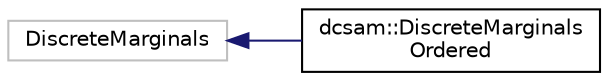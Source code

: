 digraph "Graphical Class Hierarchy"
{
 // LATEX_PDF_SIZE
  edge [fontname="Helvetica",fontsize="10",labelfontname="Helvetica",labelfontsize="10"];
  node [fontname="Helvetica",fontsize="10",shape=record];
  rankdir="LR";
  Node13 [label="DiscreteMarginals",height=0.2,width=0.4,color="grey75", fillcolor="white", style="filled",tooltip=" "];
  Node13 -> Node0 [dir="back",color="midnightblue",fontsize="10",style="solid",fontname="Helvetica"];
  Node0 [label="dcsam::DiscreteMarginals\lOrdered",height=0.2,width=0.4,color="black", fillcolor="white", style="filled",URL="$classdcsam_1_1_discrete_marginals_ordered.html",tooltip="Simple discrete marginals class allowing specific ordering."];
}

